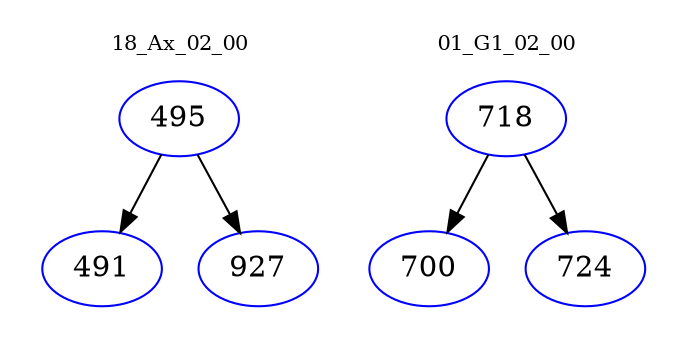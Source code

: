 digraph{
subgraph cluster_0 {
color = white
label = "18_Ax_02_00";
fontsize=10;
T0_495 [label="495", color="blue"]
T0_495 -> T0_491 [color="black"]
T0_491 [label="491", color="blue"]
T0_495 -> T0_927 [color="black"]
T0_927 [label="927", color="blue"]
}
subgraph cluster_1 {
color = white
label = "01_G1_02_00";
fontsize=10;
T1_718 [label="718", color="blue"]
T1_718 -> T1_700 [color="black"]
T1_700 [label="700", color="blue"]
T1_718 -> T1_724 [color="black"]
T1_724 [label="724", color="blue"]
}
}
